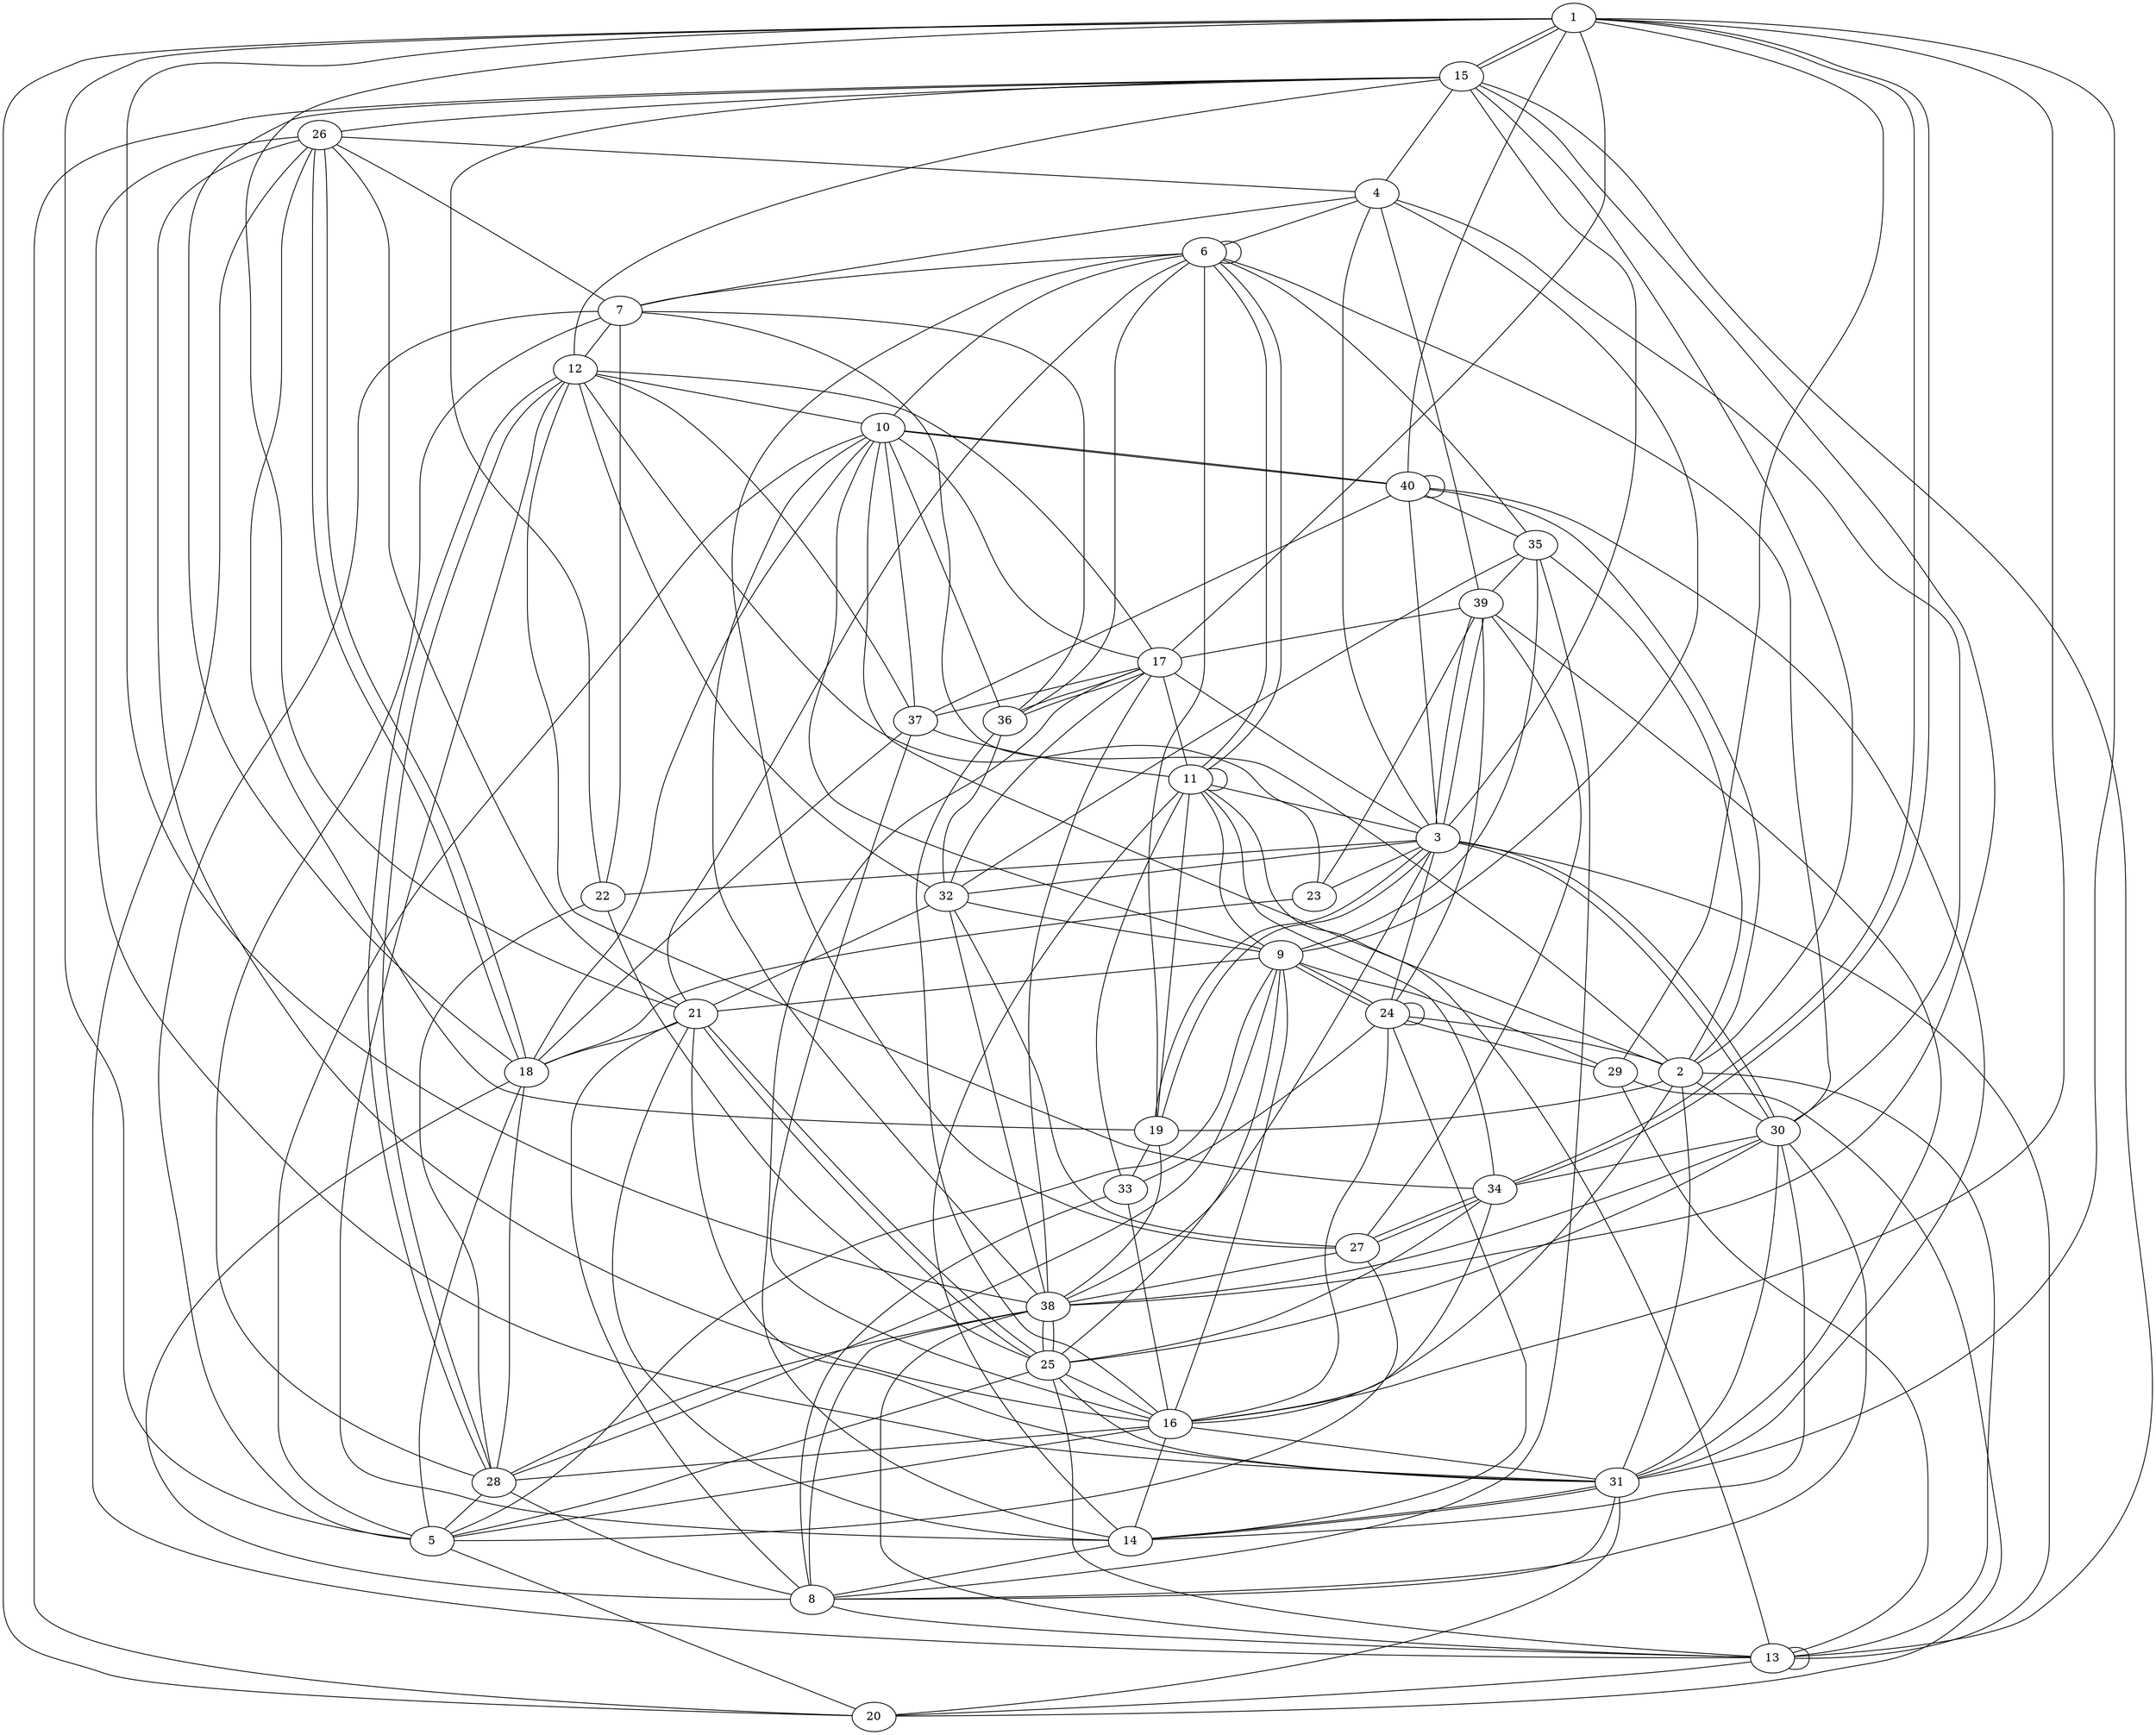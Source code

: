 graph {
"0" [cluster="12", label="1"];
"1" [cluster="13", label="2"];
"2" [cluster="12", label="3"];
"3" [cluster="8", label="4"];
"4" [cluster="4", label="5"];
"5" [cluster="1", label="6"];
"6" [cluster="13", label="7"];
"7" [cluster="11", label="8"];
"8" [cluster="5", label="9"];
"9" [cluster="3", label="10"];
"10" [cluster="1", label="11"];
"11" [cluster="1", label="12"];
"12" [cluster="13", label="13"];
"13" [cluster="10", label="14"];
"14" [cluster="3", label="15"];
"15" [cluster="0", label="16"];
"16" [cluster="3", label="17"];
"17" [cluster="0", label="18"];
"18" [cluster="1", label="19"];
"19" [cluster="8", label="20"];
"20" [cluster="12", label="21"];
"21" [cluster="12", label="22"];
"22" [cluster="0", label="23"];
"23" [cluster="7", label="24"];
"24" [cluster="1", label="25"];
"25" [cluster="12", label="26"];
"26" [cluster="1", label="27"];
"27" [cluster="8", label="28"];
"28" [cluster="5", label="29"];
"29" [cluster="1", label="30"];
"30" [cluster="3", label="31"];
"31" [cluster="3", label="32"];
"32" [cluster="8", label="33"];
"33" [cluster="12", label="34"];
"34" [cluster="13", label="35"];
"35" [cluster="1", label="36"];
"36" [cluster="5", label="37"];
"37" [cluster="1", label="38"];
"38" [cluster="3", label="39"];
"39" [cluster="2", label="40"];
"3" -- "8";
"15" -- "33";
"4" -- "26";
"37" -- "29";
"16" -- "31";
"10" -- "32";
"14" -- "17";
"20" -- "5";
"35" -- "15";
"17" -- "4";
"30" -- "19";
"35" -- "31";
"31" -- "34";
"37" -- "12";
"37" -- "14";
"32" -- "7";
"20" -- "17";
"30" -- "7";
"24" -- "15";
"10" -- "33";
"24" -- "30";
"10" -- "10";
"1" -- "34";
"27" -- "37";
"30" -- "1";
"8" -- "28";
"9" -- "5";
"6" -- "27";
"33" -- "0";
"22" -- "17";
"0" -- "33";
"39" -- "0";
"7" -- "12";
"16" -- "35";
"16" -- "0";
"8" -- "15";
"8" -- "34";
"2" -- "18";
"23" -- "15";
"8" -- "9";
"37" -- "31";
"10" -- "5";
"3" -- "5";
"3" -- "29";
"11" -- "27";
"17" -- "7";
"37" -- "2";
"39" -- "39";
"32" -- "23";
"16" -- "2";
"1" -- "9";
"2" -- "29";
"2" -- "38";
"29" -- "30";
"26" -- "5";
"23" -- "28";
"29" -- "7";
"21" -- "27";
"8" -- "23";
"0" -- "15";
"27" -- "8";
"1" -- "18";
"11" -- "22";
"18" -- "32";
"27" -- "4";
"11" -- "31";
"14" -- "21";
"6" -- "21";
"20" -- "30";
"23" -- "1";
"31" -- "8";
"27" -- "11";
"16" -- "11";
"4" -- "8";
"3" -- "38";
"15" -- "30";
"12" -- "12";
"35" -- "6";
"20" -- "24";
"37" -- "7";
"4" -- "9";
"12" -- "14";
"4" -- "0";
"6" -- "11";
"25" -- "30";
"13" -- "16";
"25" -- "3";
"2" -- "3";
"36" -- "17";
"12" -- "2";
"25" -- "15";
"13" -- "30";
"25" -- "17";
"2" -- "23";
"20" -- "13";
"4" -- "15";
"23" -- "8";
"16" -- "36";
"23" -- "23";
"23" -- "13";
"5" -- "10";
"18" -- "37";
"5" -- "18";
"15" -- "13";
"12" -- "19";
"0" -- "28";
"5" -- "5";
"14" -- "2";
"9" -- "37";
"10" -- "2";
"33" -- "24";
"19" -- "14";
"9" -- "39";
"9" -- "36";
"2" -- "21";
"13" -- "29";
"4" -- "6";
"3" -- "14";
"7" -- "34";
"21" -- "24";
"20" -- "7";
"5" -- "35";
"5" -- "29";
"30" -- "39";
"29" -- "2";
"16" -- "10";
"5" -- "6";
"22" -- "38";
"20" -- "0";
"38" -- "26";
"2" -- "31";
"4" -- "24";
"34" -- "38";
"27" -- "7";
"26" -- "31";
"9" -- "39";
"24" -- "8";
"14" -- "1";
"18" -- "2";
"9" -- "17";
"2" -- "38";
"15" -- "36";
"5" -- "34";
"9" -- "35";
"14" -- "25";
"33" -- "26";
"11" -- "9";
"8" -- "10";
"11" -- "14";
"39" -- "34";
"19" -- "28";
"24" -- "29";
"12" -- "25";
"8" -- "20";
"11" -- "33";
"11" -- "36";
"13" -- "11";
"36" -- "10";
"20" -- "25";
"16" -- "35";
"10" -- "13";
"6" -- "25";
"1" -- "6";
"13" -- "7";
"12" -- "10";
"1" -- "29";
"30" -- "13";
"20" -- "31";
"37" -- "24";
"37" -- "16";
"26" -- "37";
"24" -- "12";
"32" -- "15";
"18" -- "10";
"23" -- "38";
"39" -- "1";
"20" -- "24";
"33" -- "26";
"15" -- "27";
"39" -- "2";
"0" -- "30";
"0" -- "19";
"14" -- "0";
"18" -- "25";
"38" -- "16";
"36" -- "39";
"4" -- "19";
"28" -- "12";
"1" -- "12";
"37" -- "24";
"2" -- "22";
"9" -- "16";
"0" -- "37";
"15" -- "1";
"17" -- "27";
"25" -- "17";
"3" -- "6";
"29" -- "33";
"0" -- "14";
"30" -- "38";
}
